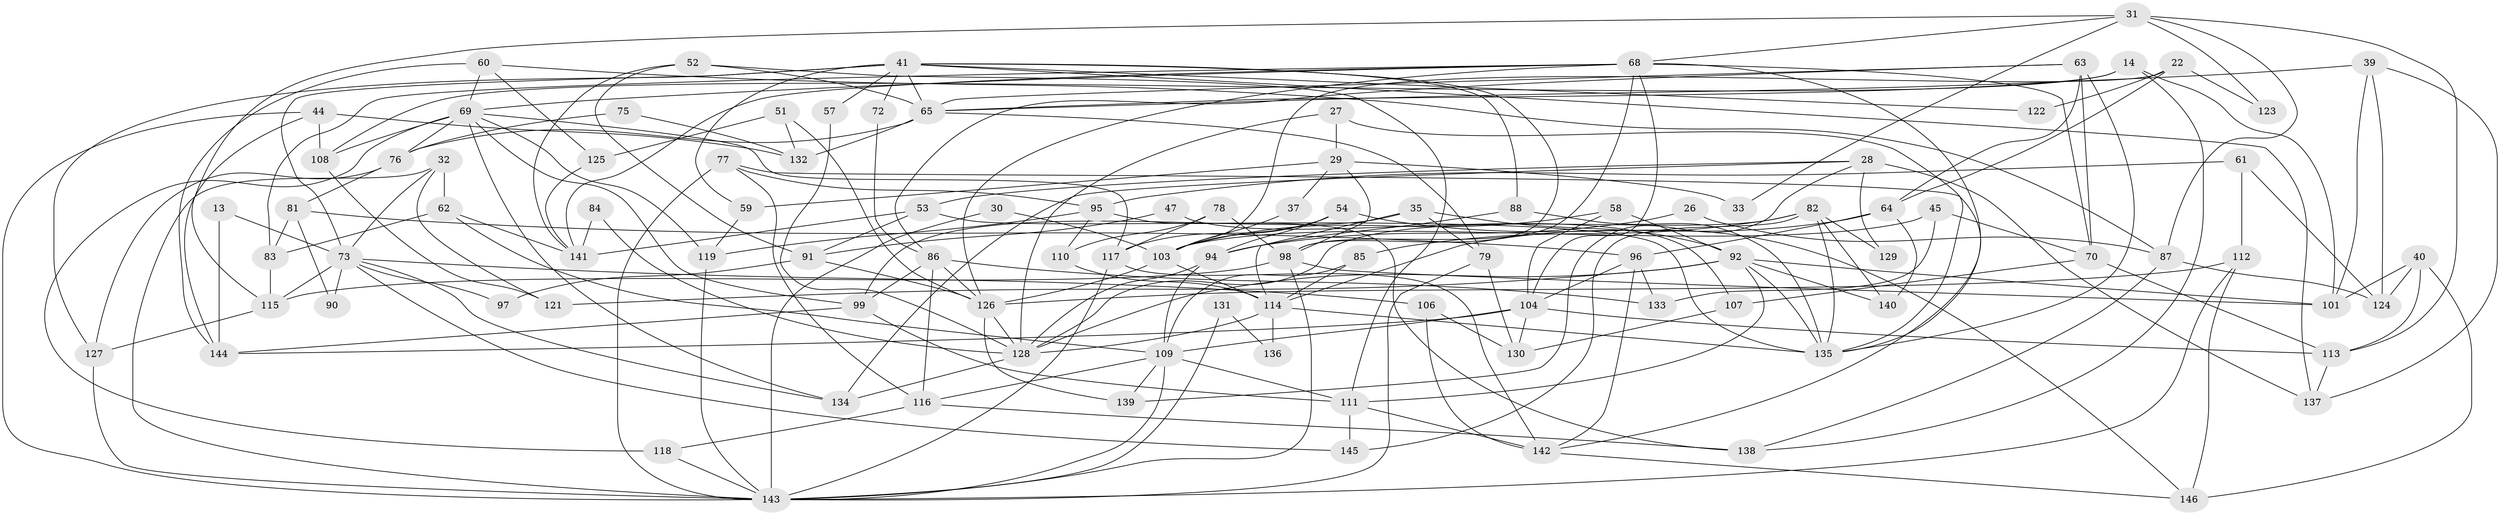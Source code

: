 // original degree distribution, {3: 0.23972602739726026, 4: 0.3082191780821918, 5: 0.19863013698630136, 2: 0.136986301369863, 7: 0.03424657534246575, 6: 0.06164383561643835, 8: 0.0136986301369863, 9: 0.00684931506849315}
// Generated by graph-tools (version 1.1) at 2025/55/03/04/25 21:55:10]
// undirected, 102 vertices, 227 edges
graph export_dot {
graph [start="1"]
  node [color=gray90,style=filled];
  13;
  14;
  22;
  26;
  27;
  28;
  29;
  30;
  31 [super="+11"];
  32;
  33;
  35;
  37;
  39;
  40 [super="+20"];
  41 [super="+19"];
  44;
  45;
  47;
  51;
  52;
  53;
  54;
  57;
  58;
  59;
  60;
  61;
  62;
  63;
  64 [super="+6"];
  65 [super="+24"];
  68 [super="+3+50"];
  69 [super="+46+25"];
  70;
  72;
  73;
  75;
  76;
  77;
  78;
  79 [super="+56"];
  81;
  82 [super="+2"];
  83;
  84;
  85;
  86 [super="+1+36"];
  87 [super="+18"];
  88;
  90;
  91;
  92 [super="+15+80"];
  94;
  95;
  96;
  97;
  98;
  99 [super="+9"];
  101;
  103 [super="+102+71"];
  104 [super="+67"];
  106;
  107;
  108;
  109 [super="+66"];
  110;
  111 [super="+23+43"];
  112;
  113;
  114 [super="+34+74"];
  115;
  116;
  117;
  118;
  119;
  121;
  122;
  123;
  124;
  125;
  126 [super="+120"];
  127 [super="+89"];
  128 [super="+55"];
  129;
  130;
  131 [super="+93"];
  132;
  133;
  134;
  135 [super="+8+100"];
  136;
  137;
  138;
  139;
  140;
  141 [super="+38"];
  142;
  143 [super="+17+49"];
  144;
  145;
  146;
  13 -- 144;
  13 -- 73;
  14 -- 101;
  14 -- 108;
  14 -- 138;
  14 -- 65;
  22 -- 122;
  22 -- 123;
  22 -- 64;
  22 -- 103;
  26 -- 87;
  26 -- 94;
  27 -- 135;
  27 -- 29;
  27 -- 128;
  28 -- 139;
  28 -- 134;
  28 -- 53;
  28 -- 129;
  28 -- 137;
  29 -- 59;
  29 -- 98;
  29 -- 33;
  29 -- 37;
  30 -- 143 [weight=2];
  30 -- 103;
  31 -- 68;
  31 -- 87;
  31 -- 123;
  31 -- 113;
  31 -- 115;
  31 -- 33;
  32 -- 121;
  32 -- 73;
  32 -- 62;
  32 -- 143;
  35 -- 79;
  35 -- 99;
  35 -- 114;
  35 -- 92;
  37 -- 103;
  39 -- 137;
  39 -- 101;
  39 -- 124;
  39 -- 65;
  40 -- 146;
  40 -- 124;
  40 -- 113;
  40 -- 101;
  41 -- 57;
  41 -- 72;
  41 -- 73;
  41 -- 88;
  41 -- 98;
  41 -- 137;
  41 -- 122;
  41 -- 59;
  41 -- 127;
  41 -- 65;
  44 -- 144;
  44 -- 143;
  44 -- 108;
  44 -- 132;
  45 -- 70;
  45 -- 133;
  45 -- 103;
  47 -- 107;
  47 -- 91;
  51 -- 125;
  51 -- 132;
  51 -- 126;
  52 -- 141;
  52 -- 91;
  52 -- 111;
  52 -- 65;
  53 -- 135;
  53 -- 91;
  53 -- 141;
  54 -- 117;
  54 -- 146;
  54 -- 94;
  54 -- 103;
  57 -- 128;
  58 -- 104;
  58 -- 103;
  58 -- 92;
  59 -- 119;
  60 -- 144;
  60 -- 125;
  60 -- 69;
  60 -- 87;
  61 -- 112;
  61 -- 124;
  61 -- 95;
  62 -- 83;
  62 -- 109;
  62 -- 141;
  63 -- 70;
  63 -- 64;
  63 -- 86;
  63 -- 135;
  63 -- 65;
  64 -- 114;
  64 -- 96;
  64 -- 140;
  65 -- 76;
  65 -- 132;
  65 -- 79 [weight=2];
  68 -- 98;
  68 -- 83;
  68 -- 69;
  68 -- 70;
  68 -- 135 [weight=2];
  68 -- 126;
  68 -- 104;
  68 -- 141;
  69 -- 134;
  69 -- 118;
  69 -- 99;
  69 -- 117;
  69 -- 119;
  69 -- 108;
  69 -- 76;
  70 -- 113;
  70 -- 107;
  72 -- 86;
  73 -- 115;
  73 -- 90;
  73 -- 97;
  73 -- 106;
  73 -- 134;
  73 -- 145;
  75 -- 76;
  75 -- 132;
  76 -- 81;
  76 -- 127;
  77 -- 95;
  77 -- 116;
  77 -- 142;
  77 -- 143;
  78 -- 117;
  78 -- 98;
  78 -- 110;
  79 -- 130;
  79 -- 143;
  81 -- 83;
  81 -- 96;
  81 -- 90;
  82 -- 85;
  82 -- 140;
  82 -- 145;
  82 -- 128;
  82 -- 129;
  82 -- 135;
  83 -- 115;
  84 -- 141;
  84 -- 128;
  85 -- 114;
  85 -- 109;
  86 -- 126;
  86 -- 116;
  86 -- 133;
  86 -- 99;
  87 -- 124;
  87 -- 138;
  88 -- 94;
  88 -- 135;
  91 -- 97;
  91 -- 126;
  92 -- 101;
  92 -- 135 [weight=2];
  92 -- 128 [weight=2];
  92 -- 121;
  92 -- 140;
  92 -- 111;
  94 -- 109;
  94 -- 128;
  95 -- 138;
  95 -- 110;
  95 -- 119;
  96 -- 142;
  96 -- 133;
  96 -- 104;
  98 -- 101;
  98 -- 115;
  98 -- 143;
  99 -- 144;
  99 -- 111;
  103 -- 126 [weight=2];
  103 -- 114 [weight=2];
  104 -- 109 [weight=2];
  104 -- 144;
  104 -- 130;
  104 -- 113;
  106 -- 142;
  106 -- 130;
  107 -- 130;
  108 -- 121;
  109 -- 143 [weight=2];
  109 -- 139;
  109 -- 111 [weight=2];
  109 -- 116;
  110 -- 114;
  111 -- 145;
  111 -- 142;
  112 -- 126;
  112 -- 146;
  112 -- 143;
  113 -- 137;
  114 -- 135 [weight=2];
  114 -- 136 [weight=3];
  114 -- 128 [weight=2];
  115 -- 127;
  116 -- 118;
  116 -- 138;
  117 -- 142;
  117 -- 143;
  118 -- 143;
  119 -- 143;
  125 -- 141;
  126 -- 128;
  126 -- 139;
  127 -- 143 [weight=2];
  128 -- 134;
  131 -- 136 [weight=2];
  131 -- 143 [weight=2];
  142 -- 146;
}
